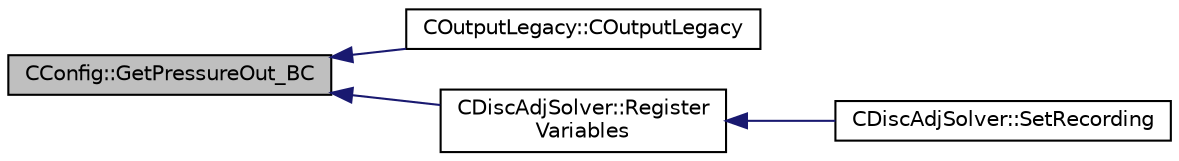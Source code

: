digraph "CConfig::GetPressureOut_BC"
{
  edge [fontname="Helvetica",fontsize="10",labelfontname="Helvetica",labelfontsize="10"];
  node [fontname="Helvetica",fontsize="10",shape=record];
  rankdir="LR";
  Node10650 [label="CConfig::GetPressureOut_BC",height=0.2,width=0.4,color="black", fillcolor="grey75", style="filled", fontcolor="black"];
  Node10650 -> Node10651 [dir="back",color="midnightblue",fontsize="10",style="solid",fontname="Helvetica"];
  Node10651 [label="COutputLegacy::COutputLegacy",height=0.2,width=0.4,color="black", fillcolor="white", style="filled",URL="$class_c_output_legacy.html#afb0a799ee8efdded5660c12de884ce9c",tooltip="Constructor of the class. "];
  Node10650 -> Node10652 [dir="back",color="midnightblue",fontsize="10",style="solid",fontname="Helvetica"];
  Node10652 [label="CDiscAdjSolver::Register\lVariables",height=0.2,width=0.4,color="black", fillcolor="white", style="filled",URL="$class_c_disc_adj_solver.html#a46669aa416ef9f487c65db54dfab03ee",tooltip="A virtual member. "];
  Node10652 -> Node10653 [dir="back",color="midnightblue",fontsize="10",style="solid",fontname="Helvetica"];
  Node10653 [label="CDiscAdjSolver::SetRecording",height=0.2,width=0.4,color="black", fillcolor="white", style="filled",URL="$class_c_disc_adj_solver.html#a696214d1de7cabe49792ce047e08b5f4",tooltip="Prepare the solver for a new recording. "];
}
